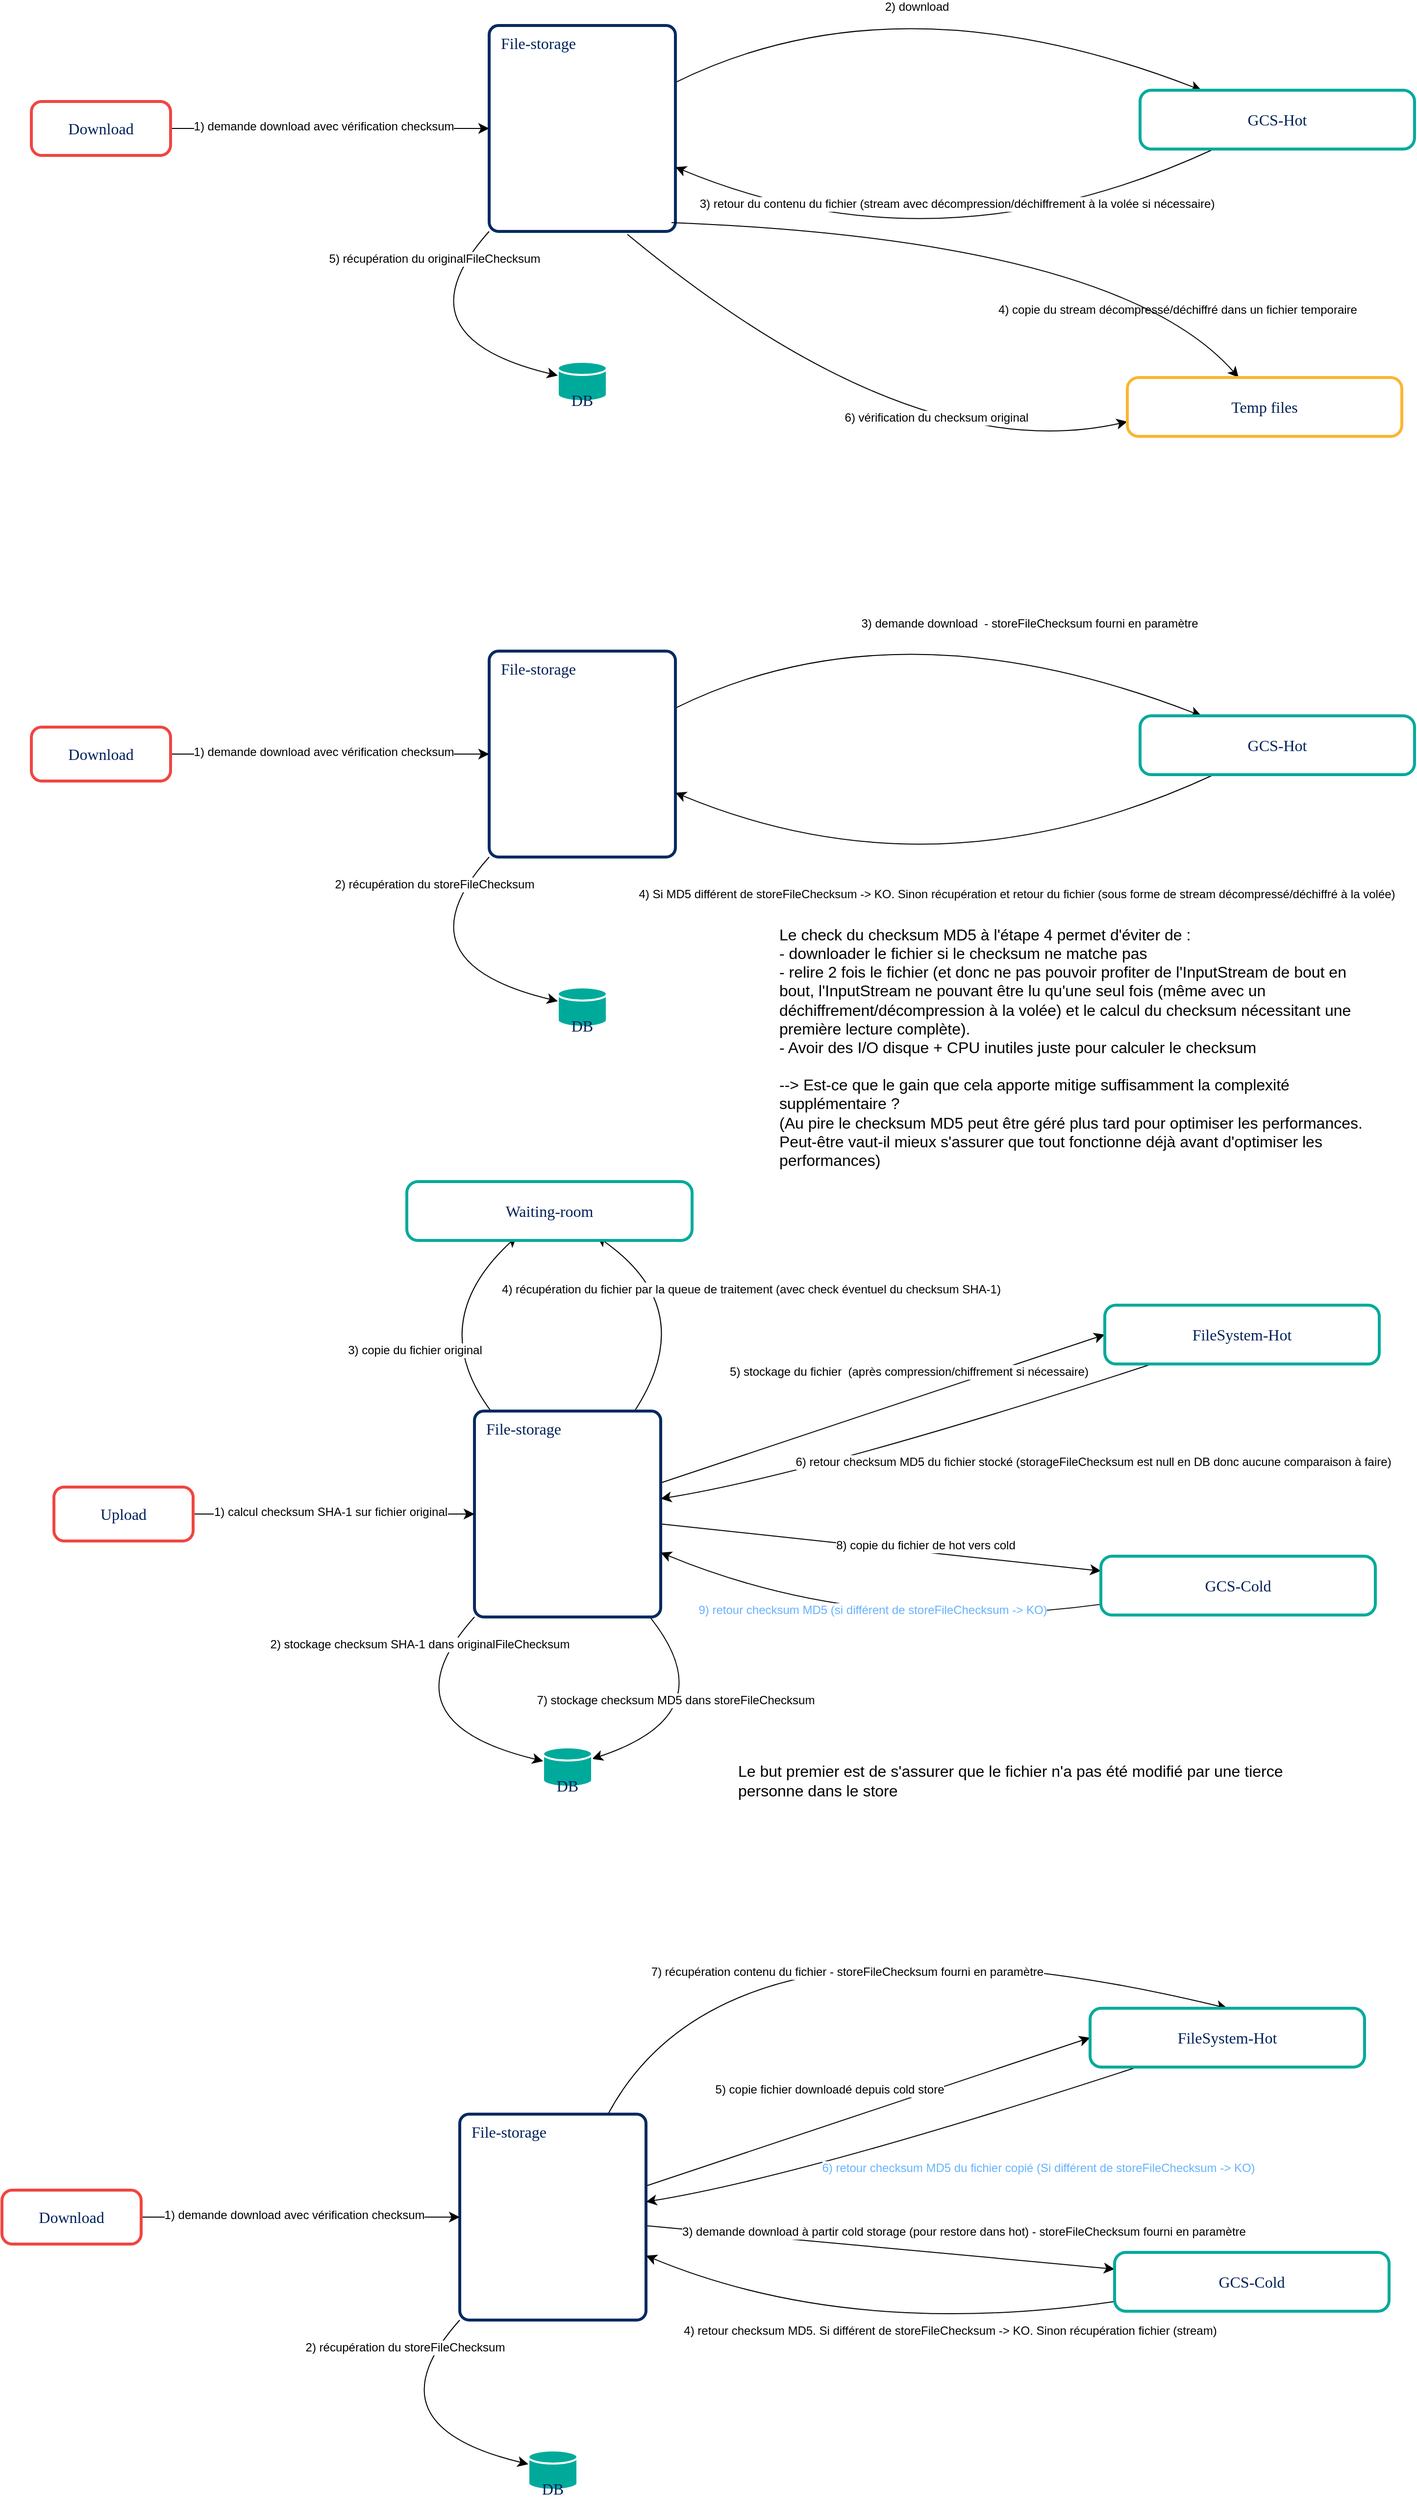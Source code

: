 <mxfile version="24.8.3">
  <diagram name="Page-1" id="aEC1pFzfvVVUaIhpc6jD">
    <mxGraphModel dx="7190" dy="4952" grid="0" gridSize="10" guides="1" tooltips="1" connect="1" arrows="1" fold="1" page="0" pageScale="1" pageWidth="827" pageHeight="1169" math="0" shadow="0">
      <root>
        <mxCell id="0" />
        <mxCell id="1" parent="0" />
        <mxCell id="YbTp-LDWos9JZ0LRHWmP-6" style="edgeStyle=none;curved=1;rounded=0;orthogonalLoop=1;jettySize=auto;html=1;entryX=0;entryY=0.5;entryDx=0;entryDy=0;fontSize=12;startSize=8;endSize=8;" parent="1" source="YbTp-LDWos9JZ0LRHWmP-3" target="YbTp-LDWos9JZ0LRHWmP-4" edge="1">
          <mxGeometry relative="1" as="geometry" />
        </mxCell>
        <mxCell id="YbTp-LDWos9JZ0LRHWmP-19" value="5) stockage du fichier&amp;nbsp; (après compression/chiffrement si nécessaire)" style="edgeLabel;html=1;align=center;verticalAlign=middle;resizable=0;points=[];fontSize=12;" parent="YbTp-LDWos9JZ0LRHWmP-6" vertex="1" connectable="0">
          <mxGeometry x="-0.116" y="1" relative="1" as="geometry">
            <mxPoint x="53" y="-46" as="offset" />
          </mxGeometry>
        </mxCell>
        <mxCell id="YbTp-LDWos9JZ0LRHWmP-17" style="edgeStyle=none;curved=1;rounded=0;orthogonalLoop=1;jettySize=auto;html=1;fontSize=12;startSize=8;endSize=8;entryX=0.385;entryY=0.933;entryDx=0;entryDy=0;entryPerimeter=0;" parent="1" source="YbTp-LDWos9JZ0LRHWmP-3" target="YbTp-LDWos9JZ0LRHWmP-14" edge="1">
          <mxGeometry relative="1" as="geometry">
            <mxPoint x="-4784" y="-2710" as="targetPoint" />
            <Array as="points">
              <mxPoint x="-4912" y="-2627" />
            </Array>
          </mxGeometry>
        </mxCell>
        <mxCell id="YbTp-LDWos9JZ0LRHWmP-18" value="3) copie du fichier original" style="edgeLabel;html=1;align=center;verticalAlign=middle;resizable=0;points=[];fontSize=12;" parent="YbTp-LDWos9JZ0LRHWmP-17" vertex="1" connectable="0">
          <mxGeometry x="0.264" relative="1" as="geometry">
            <mxPoint x="-39" y="55" as="offset" />
          </mxGeometry>
        </mxCell>
        <mxCell id="YbTp-LDWos9JZ0LRHWmP-20" style="edgeStyle=none;curved=1;rounded=0;orthogonalLoop=1;jettySize=auto;html=1;fontSize=12;startSize=8;endSize=8;" parent="1" source="YbTp-LDWos9JZ0LRHWmP-3" target="YbTp-LDWos9JZ0LRHWmP-5" edge="1">
          <mxGeometry relative="1" as="geometry" />
        </mxCell>
        <mxCell id="YbTp-LDWos9JZ0LRHWmP-21" value="8) copie du fichier de hot vers cold" style="edgeLabel;html=1;align=center;verticalAlign=middle;resizable=0;points=[];fontSize=12;" parent="YbTp-LDWos9JZ0LRHWmP-20" vertex="1" connectable="0">
          <mxGeometry x="0.34" y="1" relative="1" as="geometry">
            <mxPoint x="-31" y="-9" as="offset" />
          </mxGeometry>
        </mxCell>
        <mxCell id="YbTp-LDWos9JZ0LRHWmP-29" style="edgeStyle=none;curved=1;rounded=0;orthogonalLoop=1;jettySize=auto;html=1;fontSize=12;startSize=8;endSize=8;" parent="1" source="YbTp-LDWos9JZ0LRHWmP-3" target="YbTp-LDWos9JZ0LRHWmP-23" edge="1">
          <mxGeometry relative="1" as="geometry">
            <Array as="points">
              <mxPoint x="-4603" y="-2227" />
            </Array>
          </mxGeometry>
        </mxCell>
        <mxCell id="YbTp-LDWos9JZ0LRHWmP-30" value="7) stockage checksum MD5 dans storeFileChecksum" style="edgeLabel;html=1;align=center;verticalAlign=middle;resizable=0;points=[];fontSize=12;" parent="YbTp-LDWos9JZ0LRHWmP-29" vertex="1" connectable="0">
          <mxGeometry x="0.269" y="-30" relative="1" as="geometry">
            <mxPoint as="offset" />
          </mxGeometry>
        </mxCell>
        <mxCell id="YbTp-LDWos9JZ0LRHWmP-63" style="edgeStyle=none;curved=1;rounded=0;orthogonalLoop=1;jettySize=auto;html=1;entryX=0.667;entryY=0.933;entryDx=0;entryDy=0;fontSize=12;startSize=8;endSize=8;entryPerimeter=0;" parent="1" source="YbTp-LDWos9JZ0LRHWmP-3" target="YbTp-LDWos9JZ0LRHWmP-14" edge="1">
          <mxGeometry relative="1" as="geometry">
            <Array as="points">
              <mxPoint x="-4630" y="-2640" />
            </Array>
          </mxGeometry>
        </mxCell>
        <mxCell id="YbTp-LDWos9JZ0LRHWmP-64" value="4) récupération du fichier par la queue de traitement (avec check éventuel du checksum SHA-1)" style="edgeLabel;html=1;align=center;verticalAlign=middle;resizable=0;points=[];fontSize=12;" parent="YbTp-LDWos9JZ0LRHWmP-63" vertex="1" connectable="0">
          <mxGeometry x="0.306" y="24" relative="1" as="geometry">
            <mxPoint x="98" y="-16" as="offset" />
          </mxGeometry>
        </mxCell>
        <mxCell id="YbTp-LDWos9JZ0LRHWmP-3" value="File-storage" style="rounded=1;whiteSpace=wrap;html=1;strokeColor=#042a60;strokeWidth=3;arcSize=5;fontFamily=Poppins;fontSource=https%3A%2F%2Ffonts.googleapis.com%2Fcss%3Ffamily%3DPoppins;fontSize=16;fontColor=#002058;fontStyle=0;labelBackgroundColor=none;labelBorderColor=none;verticalAlign=top;align=left;spacingRight=0;spacingLeft=10;spacingTop=2;fillColor=#FFFFFF;" parent="1" vertex="1">
          <mxGeometry x="-4861" y="-2536" width="190" height="210" as="geometry" />
        </mxCell>
        <mxCell id="YbTp-LDWos9JZ0LRHWmP-22" style="edgeStyle=none;curved=1;rounded=0;orthogonalLoop=1;jettySize=auto;html=1;fontSize=12;startSize=8;endSize=8;" parent="1" source="YbTp-LDWos9JZ0LRHWmP-4" target="YbTp-LDWos9JZ0LRHWmP-3" edge="1">
          <mxGeometry relative="1" as="geometry">
            <Array as="points">
              <mxPoint x="-4510" y="-2473" />
            </Array>
          </mxGeometry>
        </mxCell>
        <mxCell id="YbTp-LDWos9JZ0LRHWmP-28" value="6) retour checksum MD5 du fichier stocké (storageFileChecksum est null en DB donc aucune comparaison à faire)" style="edgeLabel;html=1;align=center;verticalAlign=middle;resizable=0;points=[];fontSize=12;" parent="YbTp-LDWos9JZ0LRHWmP-22" vertex="1" connectable="0">
          <mxGeometry x="-0.277" relative="1" as="geometry">
            <mxPoint x="119" y="41" as="offset" />
          </mxGeometry>
        </mxCell>
        <mxCell id="YbTp-LDWos9JZ0LRHWmP-4" value="FileSystem-Hot" style="rounded=1;whiteSpace=wrap;html=1;strokeColor=#00AA9B;strokeWidth=3;arcSize=19;fontFamily=Poppins;fontSource=https%3A%2F%2Ffonts.googleapis.com%2Fcss%3Ffamily%3DPoppins;fontSize=16;fontColor=#002058;fontStyle=0;labelBackgroundColor=none;labelBorderColor=none;" parent="1" vertex="1">
          <mxGeometry x="-4218" y="-2644" width="280" height="60" as="geometry" />
        </mxCell>
        <mxCell id="YbTp-LDWos9JZ0LRHWmP-31" style="edgeStyle=none;curved=1;rounded=0;orthogonalLoop=1;jettySize=auto;html=1;fontSize=12;startSize=8;endSize=8;" parent="1" source="YbTp-LDWos9JZ0LRHWmP-5" target="YbTp-LDWos9JZ0LRHWmP-3" edge="1">
          <mxGeometry relative="1" as="geometry">
            <Array as="points">
              <mxPoint x="-4464" y="-2306" />
            </Array>
          </mxGeometry>
        </mxCell>
        <mxCell id="YbTp-LDWos9JZ0LRHWmP-32" value="9) retour checksum MD5 (si différent de storeFileChecksum -&amp;gt; KO)" style="edgeLabel;html=1;align=center;verticalAlign=middle;resizable=0;points=[];fontSize=12;fontColor=#66B2FF;" parent="YbTp-LDWos9JZ0LRHWmP-31" vertex="1" connectable="0">
          <mxGeometry x="-0.011" y="-26" relative="1" as="geometry">
            <mxPoint as="offset" />
          </mxGeometry>
        </mxCell>
        <mxCell id="YbTp-LDWos9JZ0LRHWmP-5" value="GCS-Cold" style="rounded=1;whiteSpace=wrap;html=1;strokeColor=#00AA9B;strokeWidth=3;arcSize=19;fontFamily=Poppins;fontSource=https%3A%2F%2Ffonts.googleapis.com%2Fcss%3Ffamily%3DPoppins;fontSize=16;fontColor=#002058;fontStyle=0;labelBackgroundColor=none;labelBorderColor=none;" parent="1" vertex="1">
          <mxGeometry x="-4222" y="-2388" width="280" height="60" as="geometry" />
        </mxCell>
        <mxCell id="YbTp-LDWos9JZ0LRHWmP-15" style="edgeStyle=none;curved=1;rounded=0;orthogonalLoop=1;jettySize=auto;html=1;fontSize=12;startSize=8;endSize=8;" parent="1" source="YbTp-LDWos9JZ0LRHWmP-13" target="YbTp-LDWos9JZ0LRHWmP-3" edge="1">
          <mxGeometry relative="1" as="geometry" />
        </mxCell>
        <mxCell id="YbTp-LDWos9JZ0LRHWmP-16" value="1) calcul checksum SHA-1 sur fichier original" style="edgeLabel;html=1;align=center;verticalAlign=middle;resizable=0;points=[];fontSize=12;" parent="YbTp-LDWos9JZ0LRHWmP-15" vertex="1" connectable="0">
          <mxGeometry x="0.36" y="-2" relative="1" as="geometry">
            <mxPoint x="-55" y="-4" as="offset" />
          </mxGeometry>
        </mxCell>
        <mxCell id="YbTp-LDWos9JZ0LRHWmP-13" value="Upload" style="rounded=1;whiteSpace=wrap;html=1;strokeColor=#F04641;strokeWidth=3;arcSize=19;fontFamily=Poppins;fontSource=https%3A%2F%2Ffonts.googleapis.com%2Fcss%3Ffamily%3DPoppins;fontSize=16;fontColor=#002058;fontStyle=0;labelBackgroundColor=none;labelBorderColor=none;" parent="1" vertex="1">
          <mxGeometry x="-5290" y="-2458.5" width="142" height="55" as="geometry" />
        </mxCell>
        <mxCell id="YbTp-LDWos9JZ0LRHWmP-14" value="Waiting-room" style="rounded=1;whiteSpace=wrap;html=1;strokeColor=#00AA9B;strokeWidth=3;arcSize=19;fontFamily=Poppins;fontSource=https%3A%2F%2Ffonts.googleapis.com%2Fcss%3Ffamily%3DPoppins;fontSize=16;fontColor=#002058;fontStyle=0;labelBackgroundColor=none;labelBorderColor=none;" parent="1" vertex="1">
          <mxGeometry x="-4930" y="-2770" width="291" height="60" as="geometry" />
        </mxCell>
        <mxCell id="YbTp-LDWos9JZ0LRHWmP-23" value="" style="strokeWidth=2;html=1;shape=mxgraph.flowchart.database;whiteSpace=wrap;rounded=1;fontFamily=Helvetica;fontSource=https%3A%2F%2Ffonts.googleapis.com%2Fcss%3Ffamily%3DAverage%2BSans;fontSize=12;fontColor=default;fontStyle=0;strokeColor=#FFFFFF;arcSize=50;fillColor=#00AA9B;" parent="1" vertex="1">
          <mxGeometry x="-4791" y="-2193" width="50" height="40" as="geometry" />
        </mxCell>
        <mxCell id="YbTp-LDWos9JZ0LRHWmP-24" value="DB" style="text;html=1;strokeColor=none;fillColor=none;align=center;verticalAlign=middle;whiteSpace=wrap;rounded=0;fontFamily=Poppins;fontSource=https%3A%2F%2Ffonts.googleapis.com%2Fcss%3Ffamily%3DPoppins;fontColor=#002058;fontSize=16;fontStyle=0" parent="1" vertex="1">
          <mxGeometry x="-4806" y="-2164" width="80" height="20" as="geometry" />
        </mxCell>
        <mxCell id="YbTp-LDWos9JZ0LRHWmP-26" style="edgeStyle=none;curved=1;rounded=0;orthogonalLoop=1;jettySize=auto;html=1;fontSize=12;startSize=8;endSize=8;exitX=0;exitY=1;exitDx=0;exitDy=0;" parent="1" source="YbTp-LDWos9JZ0LRHWmP-3" target="YbTp-LDWos9JZ0LRHWmP-23" edge="1">
          <mxGeometry relative="1" as="geometry">
            <mxPoint x="-4894.91" y="-2315" as="sourcePoint" />
            <mxPoint x="-4827" y="-2182" as="targetPoint" />
            <Array as="points">
              <mxPoint x="-4957" y="-2219" />
            </Array>
          </mxGeometry>
        </mxCell>
        <mxCell id="YbTp-LDWos9JZ0LRHWmP-27" value="2) stockage checksum SHA-1 dans originalFileChecksum" style="edgeLabel;html=1;align=center;verticalAlign=middle;resizable=0;points=[];fontSize=12;" parent="YbTp-LDWos9JZ0LRHWmP-26" vertex="1" connectable="0">
          <mxGeometry x="-0.324" y="3" relative="1" as="geometry">
            <mxPoint x="13" y="-54" as="offset" />
          </mxGeometry>
        </mxCell>
        <mxCell id="YbTp-LDWos9JZ0LRHWmP-36" style="edgeStyle=none;curved=1;rounded=0;orthogonalLoop=1;jettySize=auto;html=1;entryX=0;entryY=0.5;entryDx=0;entryDy=0;fontSize=12;startSize=8;endSize=8;" parent="1" source="YbTp-LDWos9JZ0LRHWmP-44" target="YbTp-LDWos9JZ0LRHWmP-47" edge="1">
          <mxGeometry relative="1" as="geometry" />
        </mxCell>
        <mxCell id="YbTp-LDWos9JZ0LRHWmP-37" value="5) copie fichier downloadé depuis cold store" style="edgeLabel;html=1;align=center;verticalAlign=middle;resizable=0;points=[];fontSize=12;" parent="YbTp-LDWos9JZ0LRHWmP-36" vertex="1" connectable="0">
          <mxGeometry x="-0.116" y="1" relative="1" as="geometry">
            <mxPoint x="-13" y="-31" as="offset" />
          </mxGeometry>
        </mxCell>
        <mxCell id="YbTp-LDWos9JZ0LRHWmP-40" style="edgeStyle=none;curved=1;rounded=0;orthogonalLoop=1;jettySize=auto;html=1;fontSize=12;startSize=8;endSize=8;" parent="1" source="YbTp-LDWos9JZ0LRHWmP-44" target="YbTp-LDWos9JZ0LRHWmP-50" edge="1">
          <mxGeometry relative="1" as="geometry" />
        </mxCell>
        <mxCell id="YbTp-LDWos9JZ0LRHWmP-41" value="3) demande download à partir cold storage (pour restore dans hot) - storeFileChecksum fourni en paramètre" style="edgeLabel;html=1;align=center;verticalAlign=middle;resizable=0;points=[];fontSize=12;" parent="YbTp-LDWos9JZ0LRHWmP-40" vertex="1" connectable="0">
          <mxGeometry x="0.34" y="1" relative="1" as="geometry">
            <mxPoint x="4" y="-23" as="offset" />
          </mxGeometry>
        </mxCell>
        <mxCell id="YbTp-LDWos9JZ0LRHWmP-65" style="edgeStyle=none;curved=1;rounded=0;orthogonalLoop=1;jettySize=auto;html=1;entryX=0.5;entryY=0;entryDx=0;entryDy=0;fontSize=12;startSize=8;endSize=8;" parent="1" source="YbTp-LDWos9JZ0LRHWmP-44" target="YbTp-LDWos9JZ0LRHWmP-47" edge="1">
          <mxGeometry relative="1" as="geometry">
            <Array as="points">
              <mxPoint x="-4601" y="-2050" />
            </Array>
          </mxGeometry>
        </mxCell>
        <mxCell id="YbTp-LDWos9JZ0LRHWmP-66" value="7) récupération contenu du fichier - storeFileChecksum fourni en paramètre" style="edgeLabel;html=1;align=center;verticalAlign=middle;resizable=0;points=[];fontSize=12;" parent="YbTp-LDWos9JZ0LRHWmP-65" vertex="1" connectable="0">
          <mxGeometry x="0.017" y="-55" relative="1" as="geometry">
            <mxPoint as="offset" />
          </mxGeometry>
        </mxCell>
        <mxCell id="YbTp-LDWos9JZ0LRHWmP-44" value="File-storage" style="rounded=1;whiteSpace=wrap;html=1;strokeColor=#042a60;strokeWidth=3;arcSize=5;fontFamily=Poppins;fontSource=https%3A%2F%2Ffonts.googleapis.com%2Fcss%3Ffamily%3DPoppins;fontSize=16;fontColor=#002058;fontStyle=0;labelBackgroundColor=none;labelBorderColor=none;verticalAlign=top;align=left;spacingRight=0;spacingLeft=10;spacingTop=2;fillColor=#FFFFFF;" parent="1" vertex="1">
          <mxGeometry x="-4876" y="-1819" width="190" height="210" as="geometry" />
        </mxCell>
        <mxCell id="YbTp-LDWos9JZ0LRHWmP-45" style="edgeStyle=none;curved=1;rounded=0;orthogonalLoop=1;jettySize=auto;html=1;fontSize=12;startSize=8;endSize=8;" parent="1" source="YbTp-LDWos9JZ0LRHWmP-47" target="YbTp-LDWos9JZ0LRHWmP-44" edge="1">
          <mxGeometry relative="1" as="geometry">
            <Array as="points">
              <mxPoint x="-4525" y="-1756" />
            </Array>
          </mxGeometry>
        </mxCell>
        <mxCell id="YbTp-LDWos9JZ0LRHWmP-46" value="6) retour checksum MD5 du fichier copié (Si différent de storeFileChecksum -&amp;gt; KO)" style="edgeLabel;html=1;align=center;verticalAlign=middle;resizable=0;points=[];fontSize=12;fontColor=#66B2FF;" parent="YbTp-LDWos9JZ0LRHWmP-45" vertex="1" connectable="0">
          <mxGeometry x="-0.277" relative="1" as="geometry">
            <mxPoint x="78" y="44" as="offset" />
          </mxGeometry>
        </mxCell>
        <mxCell id="YbTp-LDWos9JZ0LRHWmP-47" value="FileSystem-Hot" style="rounded=1;whiteSpace=wrap;html=1;strokeColor=#00AA9B;strokeWidth=3;arcSize=19;fontFamily=Poppins;fontSource=https%3A%2F%2Ffonts.googleapis.com%2Fcss%3Ffamily%3DPoppins;fontSize=16;fontColor=#002058;fontStyle=0;labelBackgroundColor=none;labelBorderColor=none;" parent="1" vertex="1">
          <mxGeometry x="-4233" y="-1927" width="280" height="60" as="geometry" />
        </mxCell>
        <mxCell id="YbTp-LDWos9JZ0LRHWmP-48" style="edgeStyle=none;curved=1;rounded=0;orthogonalLoop=1;jettySize=auto;html=1;fontSize=12;startSize=8;endSize=8;" parent="1" source="YbTp-LDWos9JZ0LRHWmP-50" target="YbTp-LDWos9JZ0LRHWmP-44" edge="1">
          <mxGeometry relative="1" as="geometry">
            <Array as="points">
              <mxPoint x="-4479" y="-1589" />
            </Array>
          </mxGeometry>
        </mxCell>
        <mxCell id="YbTp-LDWos9JZ0LRHWmP-49" value="4) retour checksum MD5. Si différent de storeFileChecksum -&amp;gt; KO. Sinon récupération fichier (stream)" style="edgeLabel;html=1;align=center;verticalAlign=middle;resizable=0;points=[];fontSize=12;" parent="YbTp-LDWos9JZ0LRHWmP-48" vertex="1" connectable="0">
          <mxGeometry x="-0.011" y="-26" relative="1" as="geometry">
            <mxPoint x="79" y="20" as="offset" />
          </mxGeometry>
        </mxCell>
        <mxCell id="YbTp-LDWos9JZ0LRHWmP-50" value="GCS-Cold" style="rounded=1;whiteSpace=wrap;html=1;strokeColor=#00AA9B;strokeWidth=3;arcSize=19;fontFamily=Poppins;fontSource=https%3A%2F%2Ffonts.googleapis.com%2Fcss%3Ffamily%3DPoppins;fontSize=16;fontColor=#002058;fontStyle=0;labelBackgroundColor=none;labelBorderColor=none;" parent="1" vertex="1">
          <mxGeometry x="-4208" y="-1678" width="280" height="60" as="geometry" />
        </mxCell>
        <mxCell id="YbTp-LDWos9JZ0LRHWmP-51" style="edgeStyle=none;curved=1;rounded=0;orthogonalLoop=1;jettySize=auto;html=1;fontSize=12;startSize=8;endSize=8;" parent="1" source="YbTp-LDWos9JZ0LRHWmP-53" target="YbTp-LDWos9JZ0LRHWmP-44" edge="1">
          <mxGeometry relative="1" as="geometry" />
        </mxCell>
        <mxCell id="YbTp-LDWos9JZ0LRHWmP-52" value="1) demande download avec vérification checksum" style="edgeLabel;html=1;align=center;verticalAlign=middle;resizable=0;points=[];fontSize=12;" parent="YbTp-LDWos9JZ0LRHWmP-51" vertex="1" connectable="0">
          <mxGeometry x="0.36" y="-2" relative="1" as="geometry">
            <mxPoint x="-65" y="-4" as="offset" />
          </mxGeometry>
        </mxCell>
        <mxCell id="YbTp-LDWos9JZ0LRHWmP-53" value="Download" style="rounded=1;whiteSpace=wrap;html=1;strokeColor=#F04641;strokeWidth=3;arcSize=19;fontFamily=Poppins;fontSource=https%3A%2F%2Ffonts.googleapis.com%2Fcss%3Ffamily%3DPoppins;fontSize=16;fontColor=#002058;fontStyle=0;labelBackgroundColor=none;labelBorderColor=none;" parent="1" vertex="1">
          <mxGeometry x="-5343" y="-1741.5" width="142" height="55" as="geometry" />
        </mxCell>
        <mxCell id="YbTp-LDWos9JZ0LRHWmP-55" value="" style="strokeWidth=2;html=1;shape=mxgraph.flowchart.database;whiteSpace=wrap;rounded=1;fontFamily=Helvetica;fontSource=https%3A%2F%2Ffonts.googleapis.com%2Fcss%3Ffamily%3DAverage%2BSans;fontSize=12;fontColor=default;fontStyle=0;strokeColor=#FFFFFF;arcSize=50;fillColor=#00AA9B;" parent="1" vertex="1">
          <mxGeometry x="-4806" y="-1476" width="50" height="40" as="geometry" />
        </mxCell>
        <mxCell id="YbTp-LDWos9JZ0LRHWmP-56" value="DB" style="text;html=1;strokeColor=none;fillColor=none;align=center;verticalAlign=middle;whiteSpace=wrap;rounded=0;fontFamily=Poppins;fontSource=https%3A%2F%2Ffonts.googleapis.com%2Fcss%3Ffamily%3DPoppins;fontColor=#002058;fontSize=16;fontStyle=0" parent="1" vertex="1">
          <mxGeometry x="-4821" y="-1447" width="80" height="20" as="geometry" />
        </mxCell>
        <mxCell id="YbTp-LDWos9JZ0LRHWmP-57" style="edgeStyle=none;curved=1;rounded=0;orthogonalLoop=1;jettySize=auto;html=1;fontSize=12;startSize=8;endSize=8;exitX=0;exitY=1;exitDx=0;exitDy=0;" parent="1" source="YbTp-LDWos9JZ0LRHWmP-44" target="YbTp-LDWos9JZ0LRHWmP-55" edge="1">
          <mxGeometry relative="1" as="geometry">
            <mxPoint x="-4909.91" y="-1598" as="sourcePoint" />
            <mxPoint x="-4842" y="-1465" as="targetPoint" />
            <Array as="points">
              <mxPoint x="-4972" y="-1502" />
            </Array>
          </mxGeometry>
        </mxCell>
        <mxCell id="YbTp-LDWos9JZ0LRHWmP-58" value="2) récupération du storeFileChecksum" style="edgeLabel;html=1;align=center;verticalAlign=middle;resizable=0;points=[];fontSize=12;" parent="YbTp-LDWos9JZ0LRHWmP-57" vertex="1" connectable="0">
          <mxGeometry x="-0.324" y="3" relative="1" as="geometry">
            <mxPoint x="13" y="-54" as="offset" />
          </mxGeometry>
        </mxCell>
        <mxCell id="YbTp-LDWos9JZ0LRHWmP-69" style="edgeStyle=none;curved=1;rounded=0;orthogonalLoop=1;jettySize=auto;html=1;fontSize=12;startSize=8;endSize=8;" parent="1" source="YbTp-LDWos9JZ0LRHWmP-71" target="YbTp-LDWos9JZ0LRHWmP-77" edge="1">
          <mxGeometry relative="1" as="geometry">
            <Array as="points">
              <mxPoint x="-4429" y="-3365" />
            </Array>
          </mxGeometry>
        </mxCell>
        <mxCell id="YbTp-LDWos9JZ0LRHWmP-70" value="3) demande download&amp;nbsp; - storeFileChecksum fourni en paramètre" style="edgeLabel;html=1;align=center;verticalAlign=middle;resizable=0;points=[];fontSize=12;" parent="YbTp-LDWos9JZ0LRHWmP-69" vertex="1" connectable="0">
          <mxGeometry x="0.34" y="1" relative="1" as="geometry">
            <mxPoint x="4" y="-23" as="offset" />
          </mxGeometry>
        </mxCell>
        <mxCell id="YbTp-LDWos9JZ0LRHWmP-71" value="File-storage" style="rounded=1;whiteSpace=wrap;html=1;strokeColor=#042a60;strokeWidth=3;arcSize=5;fontFamily=Poppins;fontSource=https%3A%2F%2Ffonts.googleapis.com%2Fcss%3Ffamily%3DPoppins;fontSize=16;fontColor=#002058;fontStyle=0;labelBackgroundColor=none;labelBorderColor=none;verticalAlign=top;align=left;spacingRight=0;spacingLeft=10;spacingTop=2;fillColor=#FFFFFF;" parent="1" vertex="1">
          <mxGeometry x="-4846" y="-3311" width="190" height="210" as="geometry" />
        </mxCell>
        <mxCell id="YbTp-LDWos9JZ0LRHWmP-75" style="edgeStyle=none;curved=1;rounded=0;orthogonalLoop=1;jettySize=auto;html=1;fontSize=12;startSize=8;endSize=8;" parent="1" source="YbTp-LDWos9JZ0LRHWmP-77" target="YbTp-LDWos9JZ0LRHWmP-71" edge="1">
          <mxGeometry relative="1" as="geometry">
            <Array as="points">
              <mxPoint x="-4387" y="-3055" />
            </Array>
          </mxGeometry>
        </mxCell>
        <mxCell id="YbTp-LDWos9JZ0LRHWmP-76" value="4) Si MD5 différent de storeFileChecksum -&amp;gt; KO. Sinon récupération et retour du fichier (sous forme de stream décompressé/déchiffré à la volée)" style="edgeLabel;html=1;align=center;verticalAlign=middle;resizable=0;points=[];fontSize=12;" parent="YbTp-LDWos9JZ0LRHWmP-75" vertex="1" connectable="0">
          <mxGeometry x="-0.011" y="-26" relative="1" as="geometry">
            <mxPoint x="79" y="20" as="offset" />
          </mxGeometry>
        </mxCell>
        <mxCell id="YbTp-LDWos9JZ0LRHWmP-77" value="GCS-Hot" style="rounded=1;whiteSpace=wrap;html=1;strokeColor=#00AA9B;strokeWidth=3;arcSize=19;fontFamily=Poppins;fontSource=https%3A%2F%2Ffonts.googleapis.com%2Fcss%3Ffamily%3DPoppins;fontSize=16;fontColor=#002058;fontStyle=0;labelBackgroundColor=none;labelBorderColor=none;" parent="1" vertex="1">
          <mxGeometry x="-4182" y="-3245" width="280" height="60" as="geometry" />
        </mxCell>
        <mxCell id="YbTp-LDWos9JZ0LRHWmP-78" style="edgeStyle=none;curved=1;rounded=0;orthogonalLoop=1;jettySize=auto;html=1;fontSize=12;startSize=8;endSize=8;" parent="1" source="YbTp-LDWos9JZ0LRHWmP-80" target="YbTp-LDWos9JZ0LRHWmP-71" edge="1">
          <mxGeometry relative="1" as="geometry" />
        </mxCell>
        <mxCell id="YbTp-LDWos9JZ0LRHWmP-79" value="1) demande download avec vérification checksum" style="edgeLabel;html=1;align=center;verticalAlign=middle;resizable=0;points=[];fontSize=12;" parent="YbTp-LDWos9JZ0LRHWmP-78" vertex="1" connectable="0">
          <mxGeometry x="0.36" y="-2" relative="1" as="geometry">
            <mxPoint x="-65" y="-4" as="offset" />
          </mxGeometry>
        </mxCell>
        <mxCell id="YbTp-LDWos9JZ0LRHWmP-80" value="Download" style="rounded=1;whiteSpace=wrap;html=1;strokeColor=#F04641;strokeWidth=3;arcSize=19;fontFamily=Poppins;fontSource=https%3A%2F%2Ffonts.googleapis.com%2Fcss%3Ffamily%3DPoppins;fontSize=16;fontColor=#002058;fontStyle=0;labelBackgroundColor=none;labelBorderColor=none;" parent="1" vertex="1">
          <mxGeometry x="-5313" y="-3233.5" width="142" height="55" as="geometry" />
        </mxCell>
        <mxCell id="YbTp-LDWos9JZ0LRHWmP-81" value="" style="strokeWidth=2;html=1;shape=mxgraph.flowchart.database;whiteSpace=wrap;rounded=1;fontFamily=Helvetica;fontSource=https%3A%2F%2Ffonts.googleapis.com%2Fcss%3Ffamily%3DAverage%2BSans;fontSize=12;fontColor=default;fontStyle=0;strokeColor=#FFFFFF;arcSize=50;fillColor=#00AA9B;" parent="1" vertex="1">
          <mxGeometry x="-4776" y="-2968" width="50" height="40" as="geometry" />
        </mxCell>
        <mxCell id="YbTp-LDWos9JZ0LRHWmP-82" value="DB" style="text;html=1;strokeColor=none;fillColor=none;align=center;verticalAlign=middle;whiteSpace=wrap;rounded=0;fontFamily=Poppins;fontSource=https%3A%2F%2Ffonts.googleapis.com%2Fcss%3Ffamily%3DPoppins;fontColor=#002058;fontSize=16;fontStyle=0" parent="1" vertex="1">
          <mxGeometry x="-4791" y="-2939" width="80" height="20" as="geometry" />
        </mxCell>
        <mxCell id="YbTp-LDWos9JZ0LRHWmP-83" style="edgeStyle=none;curved=1;rounded=0;orthogonalLoop=1;jettySize=auto;html=1;fontSize=12;startSize=8;endSize=8;exitX=0;exitY=1;exitDx=0;exitDy=0;" parent="1" source="YbTp-LDWos9JZ0LRHWmP-71" target="YbTp-LDWos9JZ0LRHWmP-81" edge="1">
          <mxGeometry relative="1" as="geometry">
            <mxPoint x="-4879.91" y="-3090" as="sourcePoint" />
            <mxPoint x="-4812" y="-2957" as="targetPoint" />
            <Array as="points">
              <mxPoint x="-4942" y="-2994" />
            </Array>
          </mxGeometry>
        </mxCell>
        <mxCell id="YbTp-LDWos9JZ0LRHWmP-84" value="2) récupération du storeFileChecksum" style="edgeLabel;html=1;align=center;verticalAlign=middle;resizable=0;points=[];fontSize=12;" parent="YbTp-LDWos9JZ0LRHWmP-83" vertex="1" connectable="0">
          <mxGeometry x="-0.324" y="3" relative="1" as="geometry">
            <mxPoint x="13" y="-54" as="offset" />
          </mxGeometry>
        </mxCell>
        <mxCell id="YbTp-LDWos9JZ0LRHWmP-86" value="Le check du checksum MD5 à l&#39;étape 4 permet d&#39;éviter de : &lt;br&gt;&lt;div&gt;- downloader le fichier si le checksum ne matche pas&lt;/div&gt;&lt;div&gt;- relire 2 fois le fichier (et donc ne pas pouvoir profiter de l&#39;InputStream de bout en bout, l&#39;InputStream ne pouvant être lu qu&#39;une seul fois (même avec un déchiffrement/décompression à la volée) et le calcul du checksum nécessitant une première lecture complète).&lt;br&gt;- Avoir des I/O disque + CPU inutiles juste pour calculer le checksum&lt;br&gt;&lt;/div&gt;&lt;div&gt;&lt;br&gt;&lt;/div&gt;&lt;div&gt;--&amp;gt; Est-ce que le gain que cela apporte mitige suffisamment la complexité supplémentaire ?&lt;br&gt;(Au pire le checksum MD5 peut être géré plus tard pour optimiser les performances. Peut-être vaut-il mieux s&#39;assurer que tout fonctionne déjà avant d&#39;optimiser les performances)&lt;br&gt;&lt;/div&gt;" style="text;strokeColor=none;fillColor=none;html=1;align=left;verticalAlign=middle;whiteSpace=wrap;rounded=0;fontSize=16;" parent="1" vertex="1">
          <mxGeometry x="-4552" y="-2922" width="612" height="30" as="geometry" />
        </mxCell>
        <mxCell id="YbTp-LDWos9JZ0LRHWmP-87" value="Le but premier est de s&#39;assurer que le fichier n&#39;a pas été modifié par une tierce personne dans le store" style="text;strokeColor=none;fillColor=none;html=1;align=left;verticalAlign=middle;whiteSpace=wrap;rounded=0;fontSize=16;" parent="1" vertex="1">
          <mxGeometry x="-4594" y="-2174" width="612" height="30" as="geometry" />
        </mxCell>
        <mxCell id="YbTp-LDWos9JZ0LRHWmP-88" style="edgeStyle=none;curved=1;rounded=0;orthogonalLoop=1;jettySize=auto;html=1;fontSize=12;startSize=8;endSize=8;" parent="1" source="YbTp-LDWos9JZ0LRHWmP-90" target="YbTp-LDWos9JZ0LRHWmP-93" edge="1">
          <mxGeometry relative="1" as="geometry">
            <Array as="points">
              <mxPoint x="-4429" y="-4003" />
            </Array>
          </mxGeometry>
        </mxCell>
        <mxCell id="YbTp-LDWos9JZ0LRHWmP-89" value="2) download " style="edgeLabel;html=1;align=center;verticalAlign=middle;resizable=0;points=[];fontSize=12;" parent="YbTp-LDWos9JZ0LRHWmP-88" vertex="1" connectable="0">
          <mxGeometry x="0.34" y="1" relative="1" as="geometry">
            <mxPoint x="-111" y="-14" as="offset" />
          </mxGeometry>
        </mxCell>
        <mxCell id="YbTp-LDWos9JZ0LRHWmP-90" value="File-storage" style="rounded=1;whiteSpace=wrap;html=1;strokeColor=#042a60;strokeWidth=3;arcSize=5;fontFamily=Poppins;fontSource=https%3A%2F%2Ffonts.googleapis.com%2Fcss%3Ffamily%3DPoppins;fontSize=16;fontColor=#002058;fontStyle=0;labelBackgroundColor=none;labelBorderColor=none;verticalAlign=top;align=left;spacingRight=0;spacingLeft=10;spacingTop=2;fillColor=#FFFFFF;" parent="1" vertex="1">
          <mxGeometry x="-4846" y="-3949" width="190" height="210" as="geometry" />
        </mxCell>
        <mxCell id="YbTp-LDWos9JZ0LRHWmP-91" style="edgeStyle=none;curved=1;rounded=0;orthogonalLoop=1;jettySize=auto;html=1;fontSize=12;startSize=8;endSize=8;" parent="1" source="YbTp-LDWos9JZ0LRHWmP-93" target="YbTp-LDWos9JZ0LRHWmP-90" edge="1">
          <mxGeometry relative="1" as="geometry">
            <Array as="points">
              <mxPoint x="-4387" y="-3693" />
            </Array>
          </mxGeometry>
        </mxCell>
        <mxCell id="YbTp-LDWos9JZ0LRHWmP-102" value="3) retour du contenu du fichier (stream avec décompression/déchiffrement à la volée si nécessaire)" style="edgeLabel;html=1;align=center;verticalAlign=middle;resizable=0;points=[];fontSize=12;" parent="YbTp-LDWos9JZ0LRHWmP-91" vertex="1" connectable="0">
          <mxGeometry x="-0.118" y="-43" relative="1" as="geometry">
            <mxPoint x="-5" y="-17" as="offset" />
          </mxGeometry>
        </mxCell>
        <mxCell id="YbTp-LDWos9JZ0LRHWmP-125" style="edgeStyle=none;curved=1;rounded=0;orthogonalLoop=1;jettySize=auto;html=1;fontSize=12;startSize=8;endSize=8;entryX=0;entryY=0.75;entryDx=0;entryDy=0;" parent="1" target="YbTp-LDWos9JZ0LRHWmP-103" edge="1">
          <mxGeometry relative="1" as="geometry">
            <Array as="points">
              <mxPoint x="-4414.5" y="-3496" />
            </Array>
            <mxPoint x="-4705" y="-3736" as="sourcePoint" />
            <mxPoint x="-4254.5" y="-3499.733" as="targetPoint" />
          </mxGeometry>
        </mxCell>
        <mxCell id="YbTp-LDWos9JZ0LRHWmP-127" value="4) copie du stream décompressé/déchiffré dans un fichier temporaire" style="edgeLabel;html=1;align=center;verticalAlign=middle;resizable=0;points=[];fontSize=12;" parent="YbTp-LDWos9JZ0LRHWmP-125" vertex="1" connectable="0">
          <mxGeometry x="-0.428" y="-34" relative="1" as="geometry">
            <mxPoint x="450" y="-59" as="offset" />
          </mxGeometry>
        </mxCell>
        <mxCell id="YbTp-LDWos9JZ0LRHWmP-128" value="6) vérification du checksum original" style="edgeLabel;html=1;align=center;verticalAlign=middle;resizable=0;points=[];fontSize=12;" parent="YbTp-LDWos9JZ0LRHWmP-125" vertex="1" connectable="0">
          <mxGeometry x="0.183" y="-30" relative="1" as="geometry">
            <mxPoint x="59" y="-63" as="offset" />
          </mxGeometry>
        </mxCell>
        <mxCell id="YbTp-LDWos9JZ0LRHWmP-126" style="edgeStyle=none;curved=1;rounded=0;orthogonalLoop=1;jettySize=auto;html=1;fontSize=12;startSize=8;endSize=8;exitX=0.979;exitY=0.957;exitDx=0;exitDy=0;exitPerimeter=0;" parent="1" source="YbTp-LDWos9JZ0LRHWmP-90" target="YbTp-LDWos9JZ0LRHWmP-103" edge="1">
          <mxGeometry relative="1" as="geometry">
            <Array as="points">
              <mxPoint x="-4205" y="-3730" />
            </Array>
          </mxGeometry>
        </mxCell>
        <mxCell id="YbTp-LDWos9JZ0LRHWmP-93" value="GCS-Hot" style="rounded=1;whiteSpace=wrap;html=1;strokeColor=#00AA9B;strokeWidth=3;arcSize=19;fontFamily=Poppins;fontSource=https%3A%2F%2Ffonts.googleapis.com%2Fcss%3Ffamily%3DPoppins;fontSize=16;fontColor=#002058;fontStyle=0;labelBackgroundColor=none;labelBorderColor=none;" parent="1" vertex="1">
          <mxGeometry x="-4182" y="-3883" width="280" height="60" as="geometry" />
        </mxCell>
        <mxCell id="YbTp-LDWos9JZ0LRHWmP-94" style="edgeStyle=none;curved=1;rounded=0;orthogonalLoop=1;jettySize=auto;html=1;fontSize=12;startSize=8;endSize=8;" parent="1" source="YbTp-LDWos9JZ0LRHWmP-96" target="YbTp-LDWos9JZ0LRHWmP-90" edge="1">
          <mxGeometry relative="1" as="geometry" />
        </mxCell>
        <mxCell id="YbTp-LDWos9JZ0LRHWmP-95" value="1) demande download avec vérification checksum" style="edgeLabel;html=1;align=center;verticalAlign=middle;resizable=0;points=[];fontSize=12;" parent="YbTp-LDWos9JZ0LRHWmP-94" vertex="1" connectable="0">
          <mxGeometry x="0.36" y="-2" relative="1" as="geometry">
            <mxPoint x="-65" y="-4" as="offset" />
          </mxGeometry>
        </mxCell>
        <mxCell id="YbTp-LDWos9JZ0LRHWmP-96" value="Download" style="rounded=1;whiteSpace=wrap;html=1;strokeColor=#F04641;strokeWidth=3;arcSize=19;fontFamily=Poppins;fontSource=https%3A%2F%2Ffonts.googleapis.com%2Fcss%3Ffamily%3DPoppins;fontSize=16;fontColor=#002058;fontStyle=0;labelBackgroundColor=none;labelBorderColor=none;" parent="1" vertex="1">
          <mxGeometry x="-5313" y="-3871.5" width="142" height="55" as="geometry" />
        </mxCell>
        <mxCell id="YbTp-LDWos9JZ0LRHWmP-97" value="" style="strokeWidth=2;html=1;shape=mxgraph.flowchart.database;whiteSpace=wrap;rounded=1;fontFamily=Helvetica;fontSource=https%3A%2F%2Ffonts.googleapis.com%2Fcss%3Ffamily%3DAverage%2BSans;fontSize=12;fontColor=default;fontStyle=0;strokeColor=#FFFFFF;arcSize=50;fillColor=#00AA9B;" parent="1" vertex="1">
          <mxGeometry x="-4776" y="-3606" width="50" height="40" as="geometry" />
        </mxCell>
        <mxCell id="YbTp-LDWos9JZ0LRHWmP-98" value="DB" style="text;html=1;strokeColor=none;fillColor=none;align=center;verticalAlign=middle;whiteSpace=wrap;rounded=0;fontFamily=Poppins;fontSource=https%3A%2F%2Ffonts.googleapis.com%2Fcss%3Ffamily%3DPoppins;fontColor=#002058;fontSize=16;fontStyle=0" parent="1" vertex="1">
          <mxGeometry x="-4791" y="-3577" width="80" height="20" as="geometry" />
        </mxCell>
        <mxCell id="YbTp-LDWos9JZ0LRHWmP-99" style="edgeStyle=none;curved=1;rounded=0;orthogonalLoop=1;jettySize=auto;html=1;fontSize=12;startSize=8;endSize=8;exitX=0;exitY=1;exitDx=0;exitDy=0;" parent="1" source="YbTp-LDWos9JZ0LRHWmP-90" target="YbTp-LDWos9JZ0LRHWmP-97" edge="1">
          <mxGeometry relative="1" as="geometry">
            <mxPoint x="-4879.91" y="-3728" as="sourcePoint" />
            <mxPoint x="-4812" y="-3595" as="targetPoint" />
            <Array as="points">
              <mxPoint x="-4942" y="-3632" />
            </Array>
          </mxGeometry>
        </mxCell>
        <mxCell id="YbTp-LDWos9JZ0LRHWmP-100" value="5) récupération du originalFileChecksum" style="edgeLabel;html=1;align=center;verticalAlign=middle;resizable=0;points=[];fontSize=12;" parent="YbTp-LDWos9JZ0LRHWmP-99" vertex="1" connectable="0">
          <mxGeometry x="-0.324" y="3" relative="1" as="geometry">
            <mxPoint x="13" y="-54" as="offset" />
          </mxGeometry>
        </mxCell>
        <mxCell id="YbTp-LDWos9JZ0LRHWmP-103" value="Temp files" style="rounded=1;whiteSpace=wrap;html=1;strokeColor=#FAB631;strokeWidth=3;arcSize=19;fontFamily=Poppins;fontSource=https%3A%2F%2Ffonts.googleapis.com%2Fcss%3Ffamily%3DPoppins;fontSize=16;fontColor=#002058;fontStyle=0;labelBackgroundColor=none;labelBorderColor=none;" parent="1" vertex="1">
          <mxGeometry x="-4195" y="-3590" width="280" height="60" as="geometry" />
        </mxCell>
      </root>
    </mxGraphModel>
  </diagram>
</mxfile>
